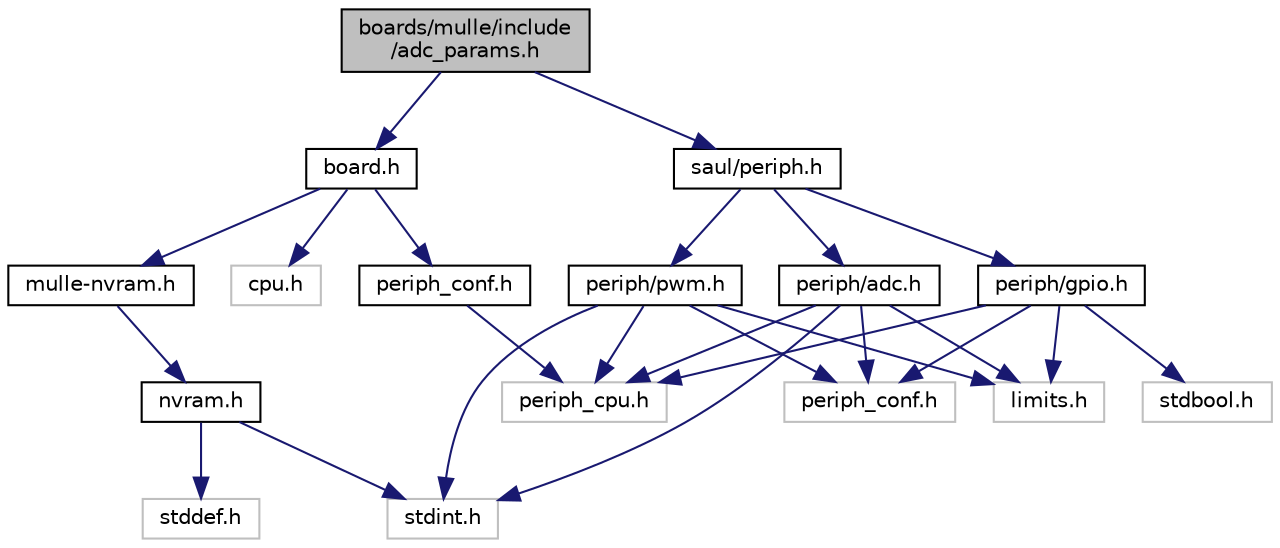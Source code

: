 digraph "boards/mulle/include/adc_params.h"
{
 // LATEX_PDF_SIZE
  edge [fontname="Helvetica",fontsize="10",labelfontname="Helvetica",labelfontsize="10"];
  node [fontname="Helvetica",fontsize="10",shape=record];
  Node1 [label="boards/mulle/include\l/adc_params.h",height=0.2,width=0.4,color="black", fillcolor="grey75", style="filled", fontcolor="black",tooltip="Board specific configuration of direct mapped ADC."];
  Node1 -> Node2 [color="midnightblue",fontsize="10",style="solid",fontname="Helvetica"];
  Node2 [label="board.h",height=0.2,width=0.4,color="black", fillcolor="white", style="filled",URL="$mulle_2include_2board_8h.html",tooltip="Board specific definitions for the Eistec Mulle IoT board."];
  Node2 -> Node3 [color="midnightblue",fontsize="10",style="solid",fontname="Helvetica"];
  Node3 [label="cpu.h",height=0.2,width=0.4,color="grey75", fillcolor="white", style="filled",tooltip=" "];
  Node2 -> Node4 [color="midnightblue",fontsize="10",style="solid",fontname="Helvetica"];
  Node4 [label="periph_conf.h",height=0.2,width=0.4,color="black", fillcolor="white", style="filled",URL="$boards_2mulle_2include_2periph__conf_8h.html",tooltip=" "];
  Node4 -> Node5 [color="midnightblue",fontsize="10",style="solid",fontname="Helvetica"];
  Node5 [label="periph_cpu.h",height=0.2,width=0.4,color="grey75", fillcolor="white", style="filled",tooltip=" "];
  Node2 -> Node6 [color="midnightblue",fontsize="10",style="solid",fontname="Helvetica"];
  Node6 [label="mulle-nvram.h",height=0.2,width=0.4,color="black", fillcolor="white", style="filled",URL="$mulle-nvram_8h.html",tooltip="NVRAM offsets for the Eistec Mulle IoT board."];
  Node6 -> Node7 [color="midnightblue",fontsize="10",style="solid",fontname="Helvetica"];
  Node7 [label="nvram.h",height=0.2,width=0.4,color="black", fillcolor="white", style="filled",URL="$nvram_8h.html",tooltip="Generic non-volatile RAM driver interface."];
  Node7 -> Node8 [color="midnightblue",fontsize="10",style="solid",fontname="Helvetica"];
  Node8 [label="stdint.h",height=0.2,width=0.4,color="grey75", fillcolor="white", style="filled",tooltip=" "];
  Node7 -> Node9 [color="midnightblue",fontsize="10",style="solid",fontname="Helvetica"];
  Node9 [label="stddef.h",height=0.2,width=0.4,color="grey75", fillcolor="white", style="filled",tooltip=" "];
  Node1 -> Node10 [color="midnightblue",fontsize="10",style="solid",fontname="Helvetica"];
  Node10 [label="saul/periph.h",height=0.2,width=0.4,color="black", fillcolor="white", style="filled",URL="$periph_8h.html",tooltip="Parameter definitions for mapping peripherals directly to SAUL."];
  Node10 -> Node11 [color="midnightblue",fontsize="10",style="solid",fontname="Helvetica"];
  Node11 [label="periph/gpio.h",height=0.2,width=0.4,color="black", fillcolor="white", style="filled",URL="$drivers_2include_2periph_2gpio_8h.html",tooltip="Low-level GPIO peripheral driver interface definitions."];
  Node11 -> Node12 [color="midnightblue",fontsize="10",style="solid",fontname="Helvetica"];
  Node12 [label="limits.h",height=0.2,width=0.4,color="grey75", fillcolor="white", style="filled",tooltip=" "];
  Node11 -> Node13 [color="midnightblue",fontsize="10",style="solid",fontname="Helvetica"];
  Node13 [label="stdbool.h",height=0.2,width=0.4,color="grey75", fillcolor="white", style="filled",tooltip=" "];
  Node11 -> Node5 [color="midnightblue",fontsize="10",style="solid",fontname="Helvetica"];
  Node11 -> Node14 [color="midnightblue",fontsize="10",style="solid",fontname="Helvetica"];
  Node14 [label="periph_conf.h",height=0.2,width=0.4,color="grey75", fillcolor="white", style="filled",tooltip=" "];
  Node10 -> Node15 [color="midnightblue",fontsize="10",style="solid",fontname="Helvetica"];
  Node15 [label="periph/adc.h",height=0.2,width=0.4,color="black", fillcolor="white", style="filled",URL="$adc_8h.html",tooltip="Low-level ADC peripheral driver interface definitions."];
  Node15 -> Node12 [color="midnightblue",fontsize="10",style="solid",fontname="Helvetica"];
  Node15 -> Node8 [color="midnightblue",fontsize="10",style="solid",fontname="Helvetica"];
  Node15 -> Node5 [color="midnightblue",fontsize="10",style="solid",fontname="Helvetica"];
  Node15 -> Node14 [color="midnightblue",fontsize="10",style="solid",fontname="Helvetica"];
  Node10 -> Node16 [color="midnightblue",fontsize="10",style="solid",fontname="Helvetica"];
  Node16 [label="periph/pwm.h",height=0.2,width=0.4,color="black", fillcolor="white", style="filled",URL="$pwm_8h.html",tooltip="Low-level PWM peripheral driver interface definitions."];
  Node16 -> Node8 [color="midnightblue",fontsize="10",style="solid",fontname="Helvetica"];
  Node16 -> Node12 [color="midnightblue",fontsize="10",style="solid",fontname="Helvetica"];
  Node16 -> Node5 [color="midnightblue",fontsize="10",style="solid",fontname="Helvetica"];
  Node16 -> Node14 [color="midnightblue",fontsize="10",style="solid",fontname="Helvetica"];
}
